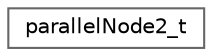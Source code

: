 digraph "Graphical Class Hierarchy"
{
 // LATEX_PDF_SIZE
  bgcolor="transparent";
  edge [fontname=Helvetica,fontsize=10,labelfontname=Helvetica,labelfontsize=10];
  node [fontname=Helvetica,fontsize=10,shape=box,height=0.2,width=0.4];
  rankdir="LR";
  Node0 [id="Node000000",label="parallelNode2_t",height=0.2,width=0.4,color="grey40", fillcolor="white", style="filled",URL="$structparallelNode2__t.html",tooltip=" "];
}
